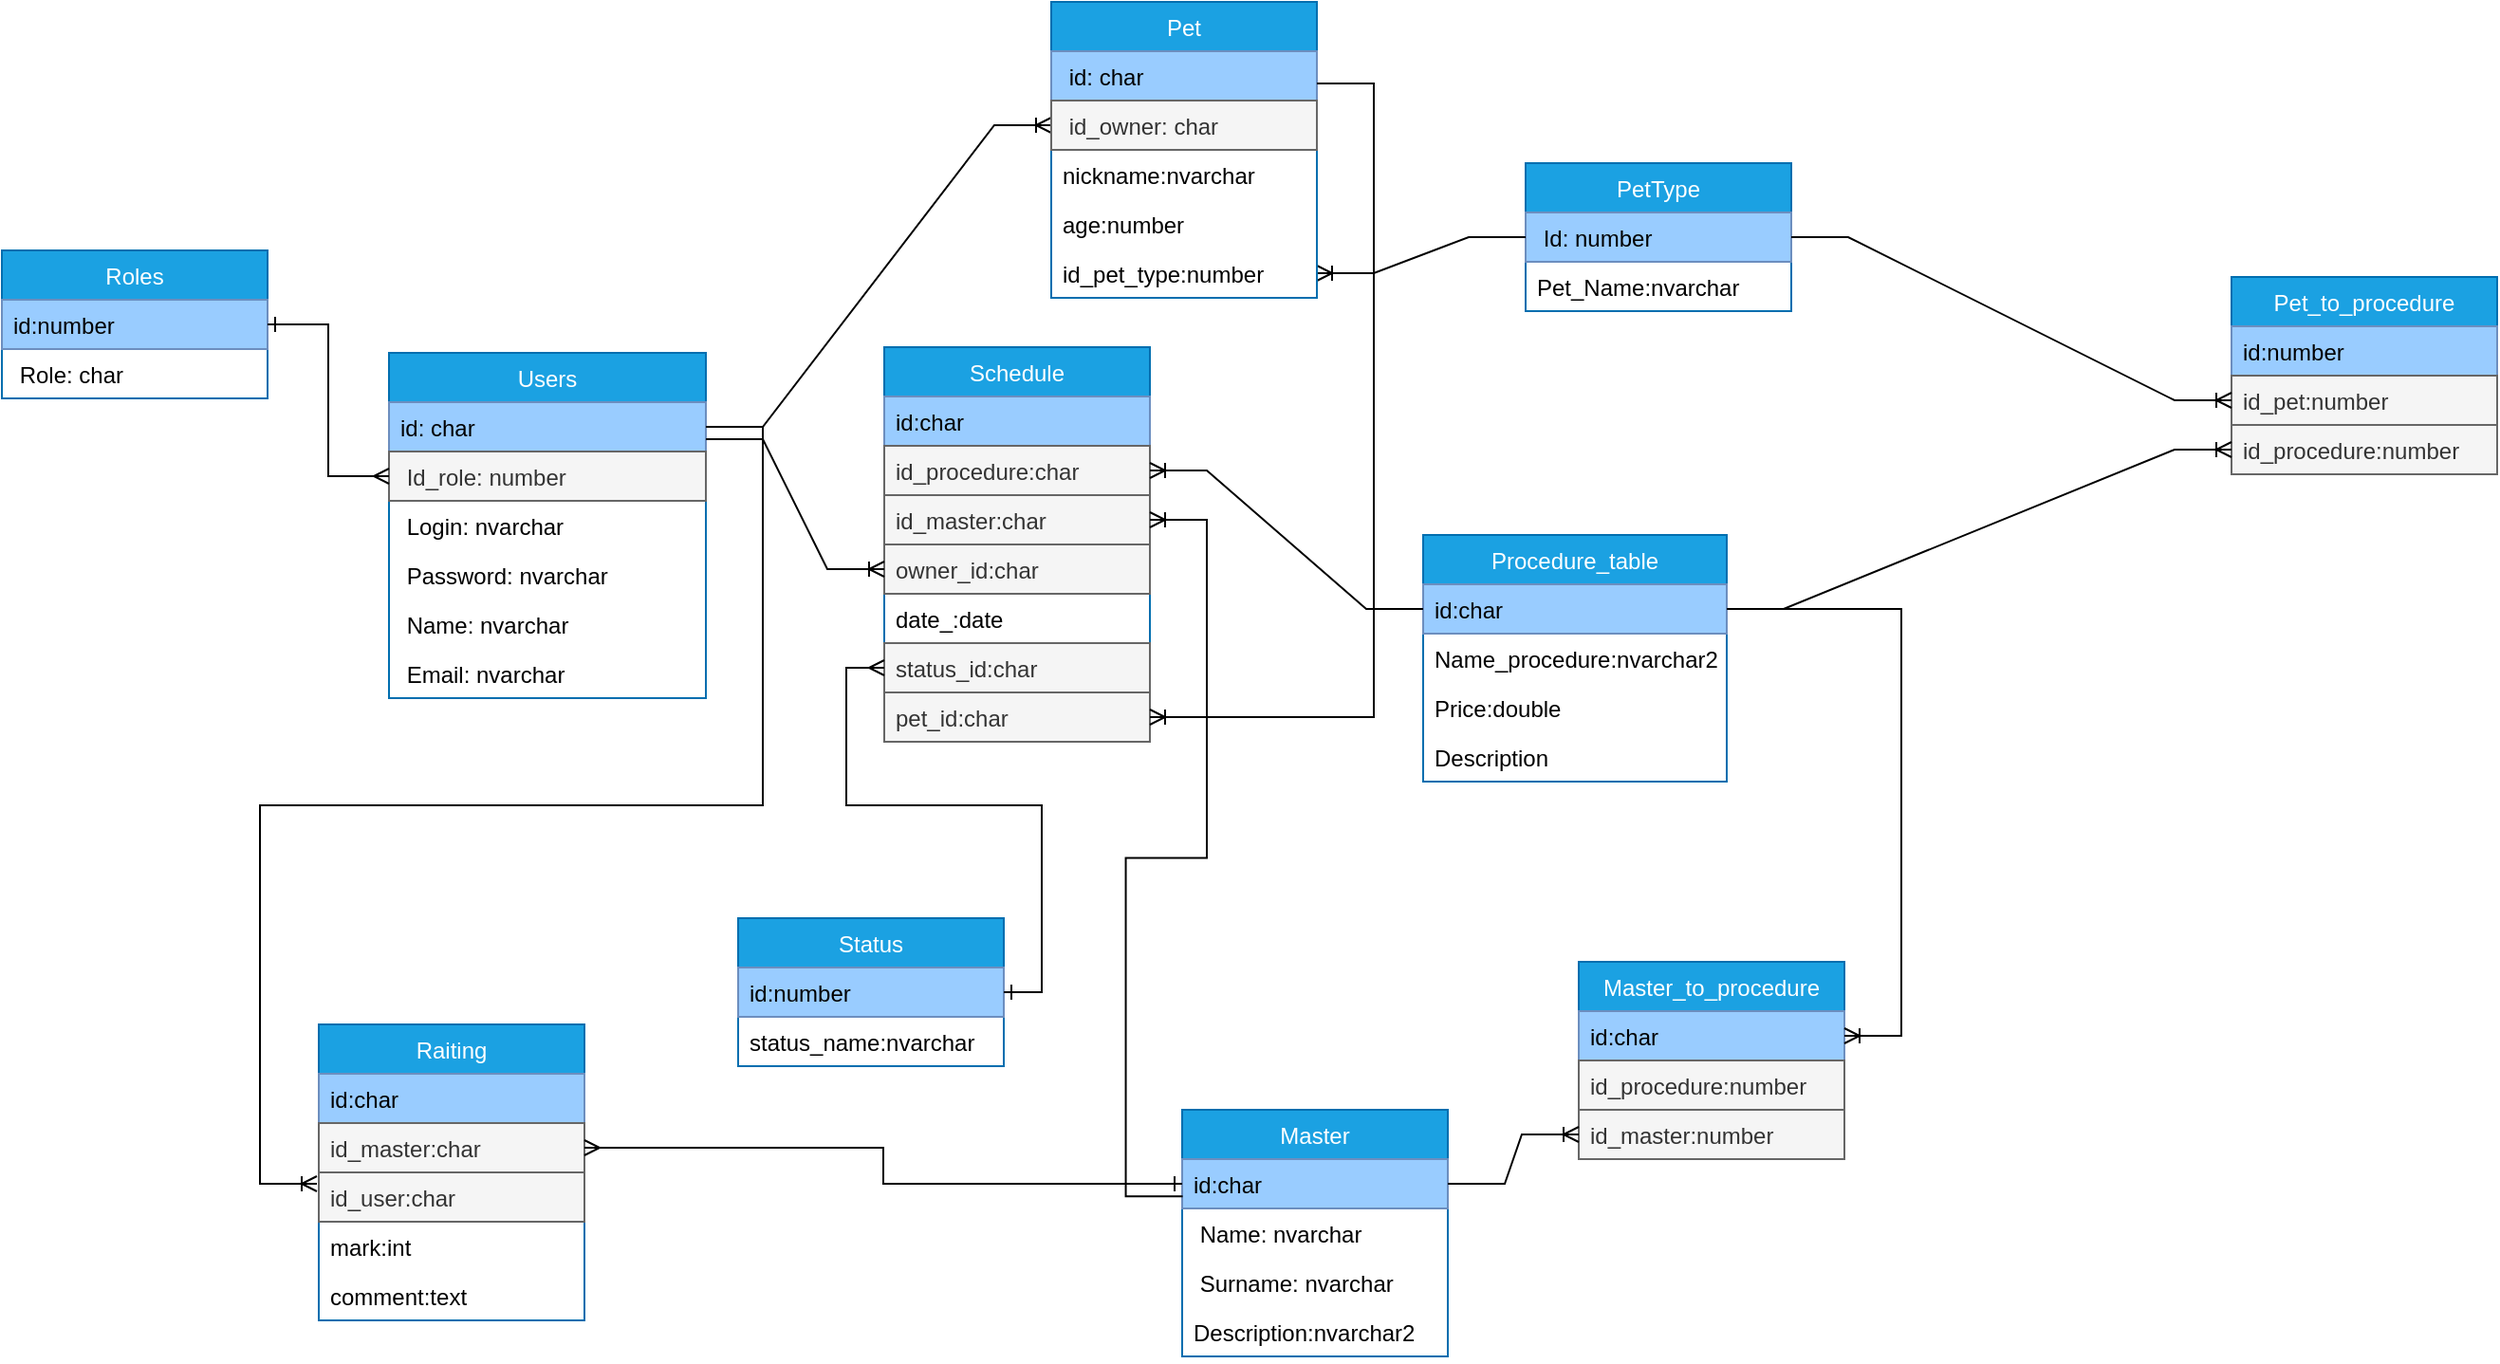 <mxfile version="21.0.10" type="device" pages="2"><diagram id="b5ycuMXc1lO04ebVyOVK" name="Page-1"><mxGraphModel dx="2415" dy="894" grid="0" gridSize="10" guides="1" tooltips="1" connect="1" arrows="1" fold="1" page="0" pageScale="1" pageWidth="850" pageHeight="1100" math="0" shadow="0"><root><mxCell id="0"/><mxCell id="1" parent="0"/><mxCell id="gU4oVA7G9D8YkGu5P2Nb-16" value="Users" style="swimlane;fontStyle=0;childLayout=stackLayout;horizontal=1;startSize=26;fillColor=#1ba1e2;horizontalStack=0;resizeParent=1;resizeParentMax=0;resizeLast=0;collapsible=0;marginBottom=0;resizable=1;sketch=0;noLabel=0;strokeColor=#006EAF;fontColor=#ffffff;container=1;resizeHeight=1;resizeWidth=1;" parent="1" vertex="1"><mxGeometry x="-242" y="395" width="167" height="182" as="geometry"><mxRectangle x="480" y="96" width="90" height="26" as="alternateBounds"/></mxGeometry></mxCell><mxCell id="gU4oVA7G9D8YkGu5P2Nb-17" value="id: char" style="text;align=left;verticalAlign=top;spacingLeft=4;spacingRight=4;overflow=hidden;rotatable=0;points=[[0,0.5],[1,0.5]];portConstraint=eastwest;strokeColor=#6c8ebf;fillColor=#99CCFF;" parent="gU4oVA7G9D8YkGu5P2Nb-16" vertex="1"><mxGeometry y="26" width="167" height="26" as="geometry"/></mxCell><mxCell id="-kkY574ol4Uvjb6KSL9y-7" value=" Id_role: number" style="text;align=left;verticalAlign=top;spacingLeft=4;spacingRight=4;overflow=hidden;rotatable=0;points=[[0,0.5],[1,0.5]];portConstraint=eastwest;fontColor=#333333;fillColor=#f5f5f5;strokeColor=#666666;" parent="gU4oVA7G9D8YkGu5P2Nb-16" vertex="1"><mxGeometry y="52" width="167" height="26" as="geometry"/></mxCell><mxCell id="-kkY574ol4Uvjb6KSL9y-10" value=" Login: nvarchar" style="text;align=left;verticalAlign=top;spacingLeft=4;spacingRight=4;overflow=hidden;rotatable=0;points=[[0,0.5],[1,0.5]];portConstraint=eastwest;" parent="gU4oVA7G9D8YkGu5P2Nb-16" vertex="1"><mxGeometry y="78" width="167" height="26" as="geometry"/></mxCell><mxCell id="-kkY574ol4Uvjb6KSL9y-11" value=" Password: nvarchar" style="text;align=left;verticalAlign=top;spacingLeft=4;spacingRight=4;overflow=hidden;rotatable=0;points=[[0,0.5],[1,0.5]];portConstraint=eastwest;" parent="gU4oVA7G9D8YkGu5P2Nb-16" vertex="1"><mxGeometry y="104" width="167" height="26" as="geometry"/></mxCell><mxCell id="gU4oVA7G9D8YkGu5P2Nb-18" value=" Name: nvarchar" style="text;align=left;verticalAlign=top;spacingLeft=4;spacingRight=4;overflow=hidden;rotatable=0;points=[[0,0.5],[1,0.5]];portConstraint=eastwest;" parent="gU4oVA7G9D8YkGu5P2Nb-16" vertex="1"><mxGeometry y="130" width="167" height="26" as="geometry"/></mxCell><mxCell id="gU4oVA7G9D8YkGu5P2Nb-48" value=" Email: nvarchar" style="text;align=left;verticalAlign=top;spacingLeft=4;spacingRight=4;overflow=hidden;rotatable=0;points=[[0,0.5],[1,0.5]];portConstraint=eastwest;" parent="gU4oVA7G9D8YkGu5P2Nb-16" vertex="1"><mxGeometry y="156" width="167" height="26" as="geometry"/></mxCell><mxCell id="gU4oVA7G9D8YkGu5P2Nb-30" value="Schedule" style="swimlane;fontStyle=0;childLayout=stackLayout;horizontal=1;startSize=26;fillColor=#1ba1e2;horizontalStack=0;resizeParent=1;resizeParentMax=0;resizeLast=0;collapsible=0;marginBottom=0;resizable=1;sketch=0;noLabel=0;strokeColor=#006EAF;fontColor=#ffffff;container=1;resizeHeight=1;resizeWidth=1;" parent="1" vertex="1"><mxGeometry x="19" y="392" width="140" height="182" as="geometry"><mxRectangle x="480" y="96" width="90" height="26" as="alternateBounds"/></mxGeometry></mxCell><mxCell id="gU4oVA7G9D8YkGu5P2Nb-31" value="id:char" style="text;align=left;verticalAlign=top;spacingLeft=4;spacingRight=4;overflow=hidden;rotatable=0;points=[[0,0.5],[1,0.5]];portConstraint=eastwest;strokeColor=#6c8ebf;fillColor=#99CCFF;" parent="gU4oVA7G9D8YkGu5P2Nb-30" vertex="1"><mxGeometry y="26" width="140" height="26" as="geometry"/></mxCell><mxCell id="gU4oVA7G9D8YkGu5P2Nb-32" value="id_procedure:char" style="text;align=left;verticalAlign=top;spacingLeft=4;spacingRight=4;overflow=hidden;rotatable=0;points=[[0,0.5],[1,0.5]];portConstraint=eastwest;fillColor=#f5f5f5;fontColor=#333333;strokeColor=#666666;" parent="gU4oVA7G9D8YkGu5P2Nb-30" vertex="1"><mxGeometry y="52" width="140" height="26" as="geometry"/></mxCell><mxCell id="gU4oVA7G9D8YkGu5P2Nb-33" value="id_master:char" style="text;align=left;verticalAlign=top;spacingLeft=4;spacingRight=4;overflow=hidden;rotatable=0;points=[[0,0.5],[1,0.5]];portConstraint=eastwest;fontColor=#333333;fillColor=#f5f5f5;strokeColor=#666666;" parent="gU4oVA7G9D8YkGu5P2Nb-30" vertex="1"><mxGeometry y="78" width="140" height="26" as="geometry"/></mxCell><mxCell id="gU4oVA7G9D8YkGu5P2Nb-34" value="owner_id:char" style="text;align=left;verticalAlign=top;spacingLeft=4;spacingRight=4;overflow=hidden;rotatable=0;points=[[0,0.5],[1,0.5]];portConstraint=eastwest;fillColor=#f5f5f5;fontColor=#333333;strokeColor=#666666;" parent="gU4oVA7G9D8YkGu5P2Nb-30" vertex="1"><mxGeometry y="104" width="140" height="26" as="geometry"/></mxCell><mxCell id="Ylq7YgBIiItVT_dg2oGM-5" value="date_:date" style="text;align=left;verticalAlign=top;spacingLeft=4;spacingRight=4;overflow=hidden;rotatable=0;points=[[0,0.5],[1,0.5]];portConstraint=eastwest;" parent="gU4oVA7G9D8YkGu5P2Nb-30" vertex="1"><mxGeometry y="130" width="140" height="26" as="geometry"/></mxCell><mxCell id="gU4oVA7G9D8YkGu5P2Nb-37" value="status_id:char" style="text;align=left;verticalAlign=top;spacingLeft=4;spacingRight=4;overflow=hidden;rotatable=0;points=[[0,0.5],[1,0.5]];portConstraint=eastwest;fillColor=#f5f5f5;fontColor=#333333;strokeColor=#666666;" parent="gU4oVA7G9D8YkGu5P2Nb-30" vertex="1"><mxGeometry y="156" width="140" height="26" as="geometry"/></mxCell><mxCell id="gU4oVA7G9D8YkGu5P2Nb-40" value="Procedure_table" style="swimlane;fontStyle=0;childLayout=stackLayout;horizontal=1;startSize=26;fillColor=#1ba1e2;horizontalStack=0;resizeParent=1;resizeParentMax=0;resizeLast=0;collapsible=0;marginBottom=0;resizable=1;sketch=0;noLabel=0;strokeColor=#006EAF;fontColor=#ffffff;container=1;resizeHeight=1;resizeWidth=1;" parent="1" vertex="1"><mxGeometry x="303" y="491" width="160" height="130" as="geometry"><mxRectangle x="480" y="96" width="90" height="26" as="alternateBounds"/></mxGeometry></mxCell><mxCell id="gU4oVA7G9D8YkGu5P2Nb-41" value="id:char" style="text;align=left;verticalAlign=top;spacingLeft=4;spacingRight=4;overflow=hidden;rotatable=0;points=[[0,0.5],[1,0.5]];portConstraint=eastwest;strokeColor=#6c8ebf;fillColor=#99CCFF;" parent="gU4oVA7G9D8YkGu5P2Nb-40" vertex="1"><mxGeometry y="26" width="160" height="26" as="geometry"/></mxCell><mxCell id="gU4oVA7G9D8YkGu5P2Nb-42" value="Name_procedure:nvarchar2" style="text;align=left;verticalAlign=top;spacingLeft=4;spacingRight=4;overflow=hidden;rotatable=0;points=[[0,0.5],[1,0.5]];portConstraint=eastwest;" parent="gU4oVA7G9D8YkGu5P2Nb-40" vertex="1"><mxGeometry y="52" width="160" height="26" as="geometry"/></mxCell><mxCell id="gU4oVA7G9D8YkGu5P2Nb-43" value="Price:double" style="text;align=left;verticalAlign=top;spacingLeft=4;spacingRight=4;overflow=hidden;rotatable=0;points=[[0,0.5],[1,0.5]];portConstraint=eastwest;" parent="gU4oVA7G9D8YkGu5P2Nb-40" vertex="1"><mxGeometry y="78" width="160" height="26" as="geometry"/></mxCell><mxCell id="gU4oVA7G9D8YkGu5P2Nb-46" value="Description" style="text;align=left;verticalAlign=top;spacingLeft=4;spacingRight=4;overflow=hidden;rotatable=0;points=[[0,0.5],[1,0.5]];portConstraint=eastwest;" parent="gU4oVA7G9D8YkGu5P2Nb-40" vertex="1"><mxGeometry y="104" width="160" height="26" as="geometry"/></mxCell><mxCell id="gU4oVA7G9D8YkGu5P2Nb-74" value="Master" style="swimlane;fontStyle=0;childLayout=stackLayout;horizontal=1;startSize=26;fillColor=#1ba1e2;horizontalStack=0;resizeParent=1;resizeParentMax=0;resizeLast=0;collapsible=0;marginBottom=0;resizable=1;sketch=0;noLabel=0;strokeColor=#006EAF;fontColor=#ffffff;container=1;resizeHeight=1;resizeWidth=1;" parent="1" vertex="1"><mxGeometry x="176" y="794" width="140" height="130" as="geometry"><mxRectangle x="480" y="96" width="90" height="26" as="alternateBounds"/></mxGeometry></mxCell><mxCell id="gU4oVA7G9D8YkGu5P2Nb-75" value="id:char" style="text;align=left;verticalAlign=top;spacingLeft=4;spacingRight=4;overflow=hidden;rotatable=0;points=[[0,0.5],[1,0.5]];portConstraint=eastwest;strokeColor=#6c8ebf;fillColor=#99CCFF;" parent="gU4oVA7G9D8YkGu5P2Nb-74" vertex="1"><mxGeometry y="26" width="140" height="26" as="geometry"/></mxCell><mxCell id="gU4oVA7G9D8YkGu5P2Nb-76" value=" Name: nvarchar" style="text;align=left;verticalAlign=top;spacingLeft=4;spacingRight=4;overflow=hidden;rotatable=0;points=[[0,0.5],[1,0.5]];portConstraint=eastwest;" parent="gU4oVA7G9D8YkGu5P2Nb-74" vertex="1"><mxGeometry y="52" width="140" height="26" as="geometry"/></mxCell><mxCell id="gU4oVA7G9D8YkGu5P2Nb-124" value=" Surname: nvarchar" style="text;align=left;verticalAlign=top;spacingLeft=4;spacingRight=4;overflow=hidden;rotatable=0;points=[[0,0.5],[1,0.5]];portConstraint=eastwest;" parent="gU4oVA7G9D8YkGu5P2Nb-74" vertex="1"><mxGeometry y="78" width="140" height="26" as="geometry"/></mxCell><mxCell id="gU4oVA7G9D8YkGu5P2Nb-78" value="Description:nvarchar2" style="text;align=left;verticalAlign=top;spacingLeft=4;spacingRight=4;overflow=hidden;rotatable=0;points=[[0,0.5],[1,0.5]];portConstraint=eastwest;" parent="gU4oVA7G9D8YkGu5P2Nb-74" vertex="1"><mxGeometry y="104" width="140" height="26" as="geometry"/></mxCell><mxCell id="lCErXYWJxV051JJBaf32-9" value="Status" style="swimlane;fontStyle=0;childLayout=stackLayout;horizontal=1;startSize=26;fillColor=#1ba1e2;horizontalStack=0;resizeParent=1;resizeParentMax=0;resizeLast=0;collapsible=0;marginBottom=0;resizable=1;sketch=0;noLabel=0;strokeColor=#006EAF;fontColor=#ffffff;container=1;resizeHeight=1;resizeWidth=1;" parent="1" vertex="1"><mxGeometry x="-58" y="693" width="140" height="78" as="geometry"><mxRectangle x="480" y="96" width="90" height="26" as="alternateBounds"/></mxGeometry></mxCell><mxCell id="lCErXYWJxV051JJBaf32-10" value="id:number" style="text;align=left;verticalAlign=top;spacingLeft=4;spacingRight=4;overflow=hidden;rotatable=0;points=[[0,0.5],[1,0.5]];portConstraint=eastwest;strokeColor=#6c8ebf;fillColor=#99CCFF;" parent="lCErXYWJxV051JJBaf32-9" vertex="1"><mxGeometry y="26" width="140" height="26" as="geometry"/></mxCell><mxCell id="lCErXYWJxV051JJBaf32-12" value="status_name:nvarchar" style="text;align=left;verticalAlign=top;spacingLeft=4;spacingRight=4;overflow=hidden;rotatable=0;points=[[0,0.5],[1,0.5]];portConstraint=eastwest;" parent="lCErXYWJxV051JJBaf32-9" vertex="1"><mxGeometry y="52" width="140" height="26" as="geometry"/></mxCell><mxCell id="lCErXYWJxV051JJBaf32-15" value="PetType" style="swimlane;fontStyle=0;childLayout=stackLayout;horizontal=1;startSize=26;fillColor=#1ba1e2;horizontalStack=0;resizeParent=1;resizeParentMax=0;resizeLast=0;collapsible=0;marginBottom=0;resizable=1;sketch=0;noLabel=0;strokeColor=#006EAF;fontColor=#ffffff;container=1;resizeHeight=1;resizeWidth=1;" parent="1" vertex="1"><mxGeometry x="357" y="295" width="140" height="78" as="geometry"><mxRectangle x="480" y="96" width="90" height="26" as="alternateBounds"/></mxGeometry></mxCell><mxCell id="lCErXYWJxV051JJBaf32-16" value=" Id: number" style="text;align=left;verticalAlign=top;spacingLeft=4;spacingRight=4;overflow=hidden;rotatable=0;points=[[0,0.5],[1,0.5]];portConstraint=eastwest;strokeColor=#6c8ebf;fillColor=#99CCFF;" parent="lCErXYWJxV051JJBaf32-15" vertex="1"><mxGeometry y="26" width="140" height="26" as="geometry"/></mxCell><mxCell id="ejR5GnNg5tb8rGhhZ-9Q-3" value="Pet_Name:nvarchar" style="text;align=left;verticalAlign=top;spacingLeft=4;spacingRight=4;overflow=hidden;rotatable=0;points=[[0,0.5],[1,0.5]];portConstraint=eastwest;" parent="lCErXYWJxV051JJBaf32-15" vertex="1"><mxGeometry y="52" width="140" height="26" as="geometry"/></mxCell><mxCell id="lCErXYWJxV051JJBaf32-40" style="edgeStyle=orthogonalEdgeStyle;rounded=0;orthogonalLoop=1;jettySize=auto;html=1;endArrow=ERone;endFill=0;startArrow=ERmany;startFill=0;exitX=0;exitY=0.5;exitDx=0;exitDy=0;entryX=1;entryY=0.5;entryDx=0;entryDy=0;" parent="1" source="gU4oVA7G9D8YkGu5P2Nb-37" target="lCErXYWJxV051JJBaf32-9" edge="1"><mxGeometry relative="1" as="geometry"><mxPoint x="157" y="326" as="sourcePoint"/><mxPoint x="-224" y="640" as="targetPoint"/></mxGeometry></mxCell><mxCell id="-kkY574ol4Uvjb6KSL9y-1" value="Roles" style="swimlane;fontStyle=0;childLayout=stackLayout;horizontal=1;startSize=26;fillColor=#1ba1e2;horizontalStack=0;resizeParent=1;resizeParentMax=0;resizeLast=0;collapsible=0;marginBottom=0;resizable=1;sketch=0;noLabel=0;strokeColor=#006EAF;fontColor=#ffffff;container=1;resizeHeight=1;resizeWidth=1;" parent="1" vertex="1"><mxGeometry x="-446" y="341" width="140" height="78" as="geometry"><mxRectangle x="480" y="96" width="90" height="26" as="alternateBounds"/></mxGeometry></mxCell><mxCell id="-kkY574ol4Uvjb6KSL9y-2" value="id:number" style="text;align=left;verticalAlign=top;spacingLeft=4;spacingRight=4;overflow=hidden;rotatable=0;points=[[0,0.5],[1,0.5]];portConstraint=eastwest;strokeColor=#6c8ebf;fillColor=#99CCFF;" parent="-kkY574ol4Uvjb6KSL9y-1" vertex="1"><mxGeometry y="26" width="140" height="26" as="geometry"/></mxCell><mxCell id="-kkY574ol4Uvjb6KSL9y-6" value=" Role: char" style="text;align=left;verticalAlign=top;spacingLeft=4;spacingRight=4;overflow=hidden;rotatable=0;points=[[0,0.5],[1,0.5]];portConstraint=eastwest;" parent="-kkY574ol4Uvjb6KSL9y-1" vertex="1"><mxGeometry y="52" width="140" height="26" as="geometry"/></mxCell><mxCell id="-kkY574ol4Uvjb6KSL9y-12" style="edgeStyle=orthogonalEdgeStyle;rounded=0;orthogonalLoop=1;jettySize=auto;html=1;exitX=1;exitY=0.5;exitDx=0;exitDy=0;entryX=0;entryY=0.5;entryDx=0;entryDy=0;startArrow=ERone;startFill=0;endArrow=ERmany;endFill=0;" parent="1" source="-kkY574ol4Uvjb6KSL9y-2" target="-kkY574ol4Uvjb6KSL9y-7" edge="1"><mxGeometry relative="1" as="geometry"/></mxCell><mxCell id="ftJ9czvspabXOx1Q81k4-1" value="Master_to_procedure" style="swimlane;fontStyle=0;childLayout=stackLayout;horizontal=1;startSize=26;fillColor=#1ba1e2;horizontalStack=0;resizeParent=1;resizeParentMax=0;resizeLast=0;collapsible=0;marginBottom=0;resizable=1;sketch=0;noLabel=0;strokeColor=#006EAF;fontColor=#ffffff;container=1;resizeHeight=1;resizeWidth=1;" parent="1" vertex="1"><mxGeometry x="385" y="716" width="140" height="104" as="geometry"><mxRectangle x="480" y="96" width="90" height="26" as="alternateBounds"/></mxGeometry></mxCell><mxCell id="ftJ9czvspabXOx1Q81k4-2" value="id:char" style="text;align=left;verticalAlign=top;spacingLeft=4;spacingRight=4;overflow=hidden;rotatable=0;points=[[0,0.5],[1,0.5]];portConstraint=eastwest;strokeColor=#6c8ebf;fillColor=#99CCFF;" parent="ftJ9czvspabXOx1Q81k4-1" vertex="1"><mxGeometry y="26" width="140" height="26" as="geometry"/></mxCell><mxCell id="ftJ9czvspabXOx1Q81k4-4" value="id_procedure:number" style="text;align=left;verticalAlign=top;spacingLeft=4;spacingRight=4;overflow=hidden;rotatable=0;points=[[0,0.5],[1,0.5]];portConstraint=eastwest;fillColor=#f5f5f5;fontColor=#333333;strokeColor=#666666;" parent="ftJ9czvspabXOx1Q81k4-1" vertex="1"><mxGeometry y="52" width="140" height="26" as="geometry"/></mxCell><mxCell id="ftJ9czvspabXOx1Q81k4-5" value="id_master:number" style="text;align=left;verticalAlign=top;spacingLeft=4;spacingRight=4;overflow=hidden;rotatable=0;points=[[0,0.5],[1,0.5]];portConstraint=eastwest;fillColor=#f5f5f5;fontColor=#333333;strokeColor=#666666;" parent="ftJ9czvspabXOx1Q81k4-1" vertex="1"><mxGeometry y="78" width="140" height="26" as="geometry"/></mxCell><mxCell id="ftJ9czvspabXOx1Q81k4-6" value="Pet_to_procedure" style="swimlane;fontStyle=0;childLayout=stackLayout;horizontal=1;startSize=26;fillColor=#1ba1e2;horizontalStack=0;resizeParent=1;resizeParentMax=0;resizeLast=0;collapsible=0;marginBottom=0;resizable=1;sketch=0;noLabel=0;strokeColor=#006EAF;fontColor=#ffffff;container=1;resizeHeight=1;resizeWidth=1;" parent="1" vertex="1"><mxGeometry x="729" y="355" width="140" height="104" as="geometry"><mxRectangle x="480" y="96" width="90" height="26" as="alternateBounds"/></mxGeometry></mxCell><mxCell id="ftJ9czvspabXOx1Q81k4-7" value="id:number" style="text;align=left;verticalAlign=top;spacingLeft=4;spacingRight=4;overflow=hidden;rotatable=0;points=[[0,0.5],[1,0.5]];portConstraint=eastwest;strokeColor=#6c8ebf;fillColor=#99CCFF;" parent="ftJ9czvspabXOx1Q81k4-6" vertex="1"><mxGeometry y="26" width="140" height="26" as="geometry"/></mxCell><mxCell id="ftJ9czvspabXOx1Q81k4-8" value="id_pet:number" style="text;align=left;verticalAlign=top;spacingLeft=4;spacingRight=4;overflow=hidden;rotatable=0;points=[[0,0.5],[1,0.5]];portConstraint=eastwest;fillColor=#f5f5f5;fontColor=#333333;strokeColor=#666666;" parent="ftJ9czvspabXOx1Q81k4-6" vertex="1"><mxGeometry y="52" width="140" height="26" as="geometry"/></mxCell><mxCell id="ftJ9czvspabXOx1Q81k4-9" value="id_procedure:number" style="text;align=left;verticalAlign=top;spacingLeft=4;spacingRight=4;overflow=hidden;rotatable=0;points=[[0,0.5],[1,0.5]];portConstraint=eastwest;fillColor=#f5f5f5;fontColor=#333333;strokeColor=#666666;" parent="ftJ9czvspabXOx1Q81k4-6" vertex="1"><mxGeometry y="78" width="140" height="26" as="geometry"/></mxCell><mxCell id="ftJ9czvspabXOx1Q81k4-14" value="" style="edgeStyle=entityRelationEdgeStyle;fontSize=12;html=1;endArrow=ERoneToMany;rounded=0;exitX=0;exitY=0.5;exitDx=0;exitDy=0;entryX=1;entryY=0.5;entryDx=0;entryDy=0;" parent="1" source="lCErXYWJxV051JJBaf32-16" target="gU4oVA7G9D8YkGu5P2Nb-125" edge="1"><mxGeometry width="100" height="100" relative="1" as="geometry"><mxPoint x="710" y="276" as="sourcePoint"/><mxPoint x="948" y="228" as="targetPoint"/></mxGeometry></mxCell><mxCell id="ftJ9czvspabXOx1Q81k4-15" value="" style="edgeStyle=entityRelationEdgeStyle;fontSize=12;html=1;endArrow=ERoneToMany;rounded=0;startArrow=none;exitX=1;exitY=0.5;exitDx=0;exitDy=0;entryX=0;entryY=0.5;entryDx=0;entryDy=0;" parent="1" source="gU4oVA7G9D8YkGu5P2Nb-17" target="gU4oVA7G9D8YkGu5P2Nb-108" edge="1"><mxGeometry width="100" height="100" relative="1" as="geometry"><mxPoint x="-8" y="230" as="sourcePoint"/><mxPoint x="568" y="173" as="targetPoint"/></mxGeometry></mxCell><mxCell id="gU4oVA7G9D8YkGu5P2Nb-50" value="Pet" style="swimlane;fontStyle=0;childLayout=stackLayout;horizontal=1;startSize=26;fillColor=#1ba1e2;horizontalStack=0;resizeParent=1;resizeParentMax=0;resizeLast=0;collapsible=0;marginBottom=0;resizable=1;sketch=0;noLabel=0;strokeColor=#006EAF;fontColor=#ffffff;container=1;resizeHeight=1;resizeWidth=1;" parent="1" vertex="1"><mxGeometry x="107" y="210" width="140" height="156" as="geometry"><mxRectangle x="480" y="96" width="90" height="26" as="alternateBounds"/></mxGeometry></mxCell><mxCell id="gU4oVA7G9D8YkGu5P2Nb-51" value=" id: char" style="text;align=left;verticalAlign=top;spacingLeft=4;spacingRight=4;overflow=hidden;rotatable=0;points=[[0,0.5],[1,0.5]];portConstraint=eastwest;strokeColor=#6c8ebf;fillColor=#99CCFF;" parent="gU4oVA7G9D8YkGu5P2Nb-50" vertex="1"><mxGeometry y="26" width="140" height="26" as="geometry"/></mxCell><mxCell id="gU4oVA7G9D8YkGu5P2Nb-108" value=" id_owner: char" style="text;align=left;verticalAlign=top;spacingLeft=4;spacingRight=4;overflow=hidden;rotatable=0;points=[[0,0.5],[1,0.5]];portConstraint=eastwest;fillColor=#f5f5f5;fontColor=#333333;strokeColor=#666666;" parent="gU4oVA7G9D8YkGu5P2Nb-50" vertex="1"><mxGeometry y="52" width="140" height="26" as="geometry"/></mxCell><mxCell id="gU4oVA7G9D8YkGu5P2Nb-123" value="nickname:nvarchar" style="text;align=left;verticalAlign=top;spacingLeft=4;spacingRight=4;overflow=hidden;rotatable=0;points=[[0,0.5],[1,0.5]];portConstraint=eastwest;" parent="gU4oVA7G9D8YkGu5P2Nb-50" vertex="1"><mxGeometry y="78" width="140" height="26" as="geometry"/></mxCell><mxCell id="ejR5GnNg5tb8rGhhZ-9Q-1" value="age:number" style="text;align=left;verticalAlign=top;spacingLeft=4;spacingRight=4;overflow=hidden;rotatable=0;points=[[0,0.5],[1,0.5]];portConstraint=eastwest;" parent="gU4oVA7G9D8YkGu5P2Nb-50" vertex="1"><mxGeometry y="104" width="140" height="26" as="geometry"/></mxCell><mxCell id="gU4oVA7G9D8YkGu5P2Nb-125" value="id_pet_type:number" style="text;align=left;verticalAlign=top;spacingLeft=4;spacingRight=4;overflow=hidden;rotatable=0;points=[[0,0.5],[1,0.5]];portConstraint=eastwest;" parent="gU4oVA7G9D8YkGu5P2Nb-50" vertex="1"><mxGeometry y="130" width="140" height="26" as="geometry"/></mxCell><mxCell id="ftJ9czvspabXOx1Q81k4-17" value="" style="edgeStyle=entityRelationEdgeStyle;fontSize=12;html=1;endArrow=ERoneToMany;rounded=0;entryX=0;entryY=0.5;entryDx=0;entryDy=0;exitX=1;exitY=0.25;exitDx=0;exitDy=0;" parent="1" source="gU4oVA7G9D8YkGu5P2Nb-16" target="gU4oVA7G9D8YkGu5P2Nb-34" edge="1"><mxGeometry width="100" height="100" relative="1" as="geometry"><mxPoint x="26" y="361" as="sourcePoint"/><mxPoint x="126" y="261" as="targetPoint"/></mxGeometry></mxCell><mxCell id="ftJ9czvspabXOx1Q81k4-18" value="" style="edgeStyle=entityRelationEdgeStyle;fontSize=12;html=1;endArrow=ERoneToMany;rounded=0;entryX=1;entryY=0.5;entryDx=0;entryDy=0;exitX=0.002;exitY=0.754;exitDx=0;exitDy=0;exitPerimeter=0;" parent="1" source="gU4oVA7G9D8YkGu5P2Nb-75" target="gU4oVA7G9D8YkGu5P2Nb-30" edge="1"><mxGeometry width="100" height="100" relative="1" as="geometry"><mxPoint x="294" y="545" as="sourcePoint"/><mxPoint x="394" y="445" as="targetPoint"/></mxGeometry></mxCell><mxCell id="ftJ9czvspabXOx1Q81k4-19" value="" style="edgeStyle=entityRelationEdgeStyle;fontSize=12;html=1;endArrow=ERoneToMany;rounded=0;exitX=1;exitY=0.5;exitDx=0;exitDy=0;entryX=0;entryY=0.5;entryDx=0;entryDy=0;" parent="1" source="lCErXYWJxV051JJBaf32-15" target="ftJ9czvspabXOx1Q81k4-8" edge="1"><mxGeometry width="100" height="100" relative="1" as="geometry"><mxPoint x="543" y="588" as="sourcePoint"/><mxPoint x="631" y="406" as="targetPoint"/></mxGeometry></mxCell><mxCell id="ftJ9czvspabXOx1Q81k4-20" value="" style="edgeStyle=entityRelationEdgeStyle;fontSize=12;html=1;endArrow=ERoneToMany;rounded=0;entryX=0;entryY=0.5;entryDx=0;entryDy=0;exitX=1;exitY=0.5;exitDx=0;exitDy=0;" parent="1" source="gU4oVA7G9D8YkGu5P2Nb-41" target="ftJ9czvspabXOx1Q81k4-9" edge="1"><mxGeometry width="100" height="100" relative="1" as="geometry"><mxPoint x="640" y="559" as="sourcePoint"/><mxPoint x="740" y="459" as="targetPoint"/></mxGeometry></mxCell><mxCell id="ftJ9czvspabXOx1Q81k4-21" value="" style="edgeStyle=entityRelationEdgeStyle;fontSize=12;html=1;endArrow=ERoneToMany;rounded=0;" parent="1" source="gU4oVA7G9D8YkGu5P2Nb-41" target="ftJ9czvspabXOx1Q81k4-2" edge="1"><mxGeometry width="100" height="100" relative="1" as="geometry"><mxPoint x="420" y="652" as="sourcePoint"/><mxPoint x="882" y="759" as="targetPoint"/></mxGeometry></mxCell><mxCell id="ftJ9czvspabXOx1Q81k4-22" value="" style="edgeStyle=entityRelationEdgeStyle;fontSize=12;html=1;endArrow=ERoneToMany;rounded=0;exitX=1;exitY=0.5;exitDx=0;exitDy=0;entryX=0;entryY=0.5;entryDx=0;entryDy=0;" parent="1" source="gU4oVA7G9D8YkGu5P2Nb-75" target="ftJ9czvspabXOx1Q81k4-5" edge="1"><mxGeometry width="100" height="100" relative="1" as="geometry"><mxPoint x="276" y="624" as="sourcePoint"/><mxPoint x="374" y="692" as="targetPoint"/></mxGeometry></mxCell><mxCell id="ftJ9czvspabXOx1Q81k4-25" value="" style="edgeStyle=entityRelationEdgeStyle;fontSize=12;html=1;endArrow=ERoneToMany;rounded=0;entryX=1;entryY=0.5;entryDx=0;entryDy=0;exitX=0;exitY=0.5;exitDx=0;exitDy=0;" parent="1" source="gU4oVA7G9D8YkGu5P2Nb-41" target="gU4oVA7G9D8YkGu5P2Nb-32" edge="1"><mxGeometry width="100" height="100" relative="1" as="geometry"><mxPoint x="485" y="536" as="sourcePoint"/><mxPoint x="296" y="482" as="targetPoint"/></mxGeometry></mxCell><mxCell id="2PCBA1OU6B-kmUgsz-KW-1" value="Raiting" style="swimlane;fontStyle=0;childLayout=stackLayout;horizontal=1;startSize=26;fillColor=#1ba1e2;horizontalStack=0;resizeParent=1;resizeParentMax=0;resizeLast=0;collapsible=0;marginBottom=0;resizable=1;sketch=0;noLabel=0;strokeColor=#006EAF;fontColor=#ffffff;container=1;resizeHeight=1;resizeWidth=1;" parent="1" vertex="1"><mxGeometry x="-279" y="749" width="140" height="156" as="geometry"><mxRectangle x="480" y="96" width="90" height="26" as="alternateBounds"/></mxGeometry></mxCell><mxCell id="2PCBA1OU6B-kmUgsz-KW-2" value="id:char" style="text;align=left;verticalAlign=top;spacingLeft=4;spacingRight=4;overflow=hidden;rotatable=0;points=[[0,0.5],[1,0.5]];portConstraint=eastwest;strokeColor=#6c8ebf;fillColor=#99CCFF;" parent="2PCBA1OU6B-kmUgsz-KW-1" vertex="1"><mxGeometry y="26" width="140" height="26" as="geometry"/></mxCell><mxCell id="2PCBA1OU6B-kmUgsz-KW-4" value="id_master:char" style="text;align=left;verticalAlign=top;spacingLeft=4;spacingRight=4;overflow=hidden;rotatable=0;points=[[0,0.5],[1,0.5]];portConstraint=eastwest;fontColor=#333333;fillColor=#f5f5f5;strokeColor=#666666;" parent="2PCBA1OU6B-kmUgsz-KW-1" vertex="1"><mxGeometry y="52" width="140" height="26" as="geometry"/></mxCell><mxCell id="2PCBA1OU6B-kmUgsz-KW-5" value="id_user:char" style="text;align=left;verticalAlign=top;spacingLeft=4;spacingRight=4;overflow=hidden;rotatable=0;points=[[0,0.5],[1,0.5]];portConstraint=eastwest;fillColor=#f5f5f5;fontColor=#333333;strokeColor=#666666;" parent="2PCBA1OU6B-kmUgsz-KW-1" vertex="1"><mxGeometry y="78" width="140" height="26" as="geometry"/></mxCell><mxCell id="2PCBA1OU6B-kmUgsz-KW-6" value="mark:int" style="text;align=left;verticalAlign=top;spacingLeft=4;spacingRight=4;overflow=hidden;rotatable=0;points=[[0,0.5],[1,0.5]];portConstraint=eastwest;" parent="2PCBA1OU6B-kmUgsz-KW-1" vertex="1"><mxGeometry y="104" width="140" height="26" as="geometry"/></mxCell><mxCell id="S_qy-TUskhouk-Fbopq6-3" value="comment:text" style="text;align=left;verticalAlign=top;spacingLeft=4;spacingRight=4;overflow=hidden;rotatable=0;points=[[0,0.5],[1,0.5]];portConstraint=eastwest;" parent="2PCBA1OU6B-kmUgsz-KW-1" vertex="1"><mxGeometry y="130" width="140" height="26" as="geometry"/></mxCell><mxCell id="S_qy-TUskhouk-Fbopq6-5" style="edgeStyle=orthogonalEdgeStyle;rounded=0;orthogonalLoop=1;jettySize=auto;html=1;entryX=0;entryY=0.5;entryDx=0;entryDy=0;endArrow=ERone;endFill=0;startArrow=ERmany;startFill=0;exitX=1;exitY=0.5;exitDx=0;exitDy=0;" parent="1" source="2PCBA1OU6B-kmUgsz-KW-4" target="gU4oVA7G9D8YkGu5P2Nb-75" edge="1"><mxGeometry relative="1" as="geometry"><mxPoint x="-250" y="788" as="sourcePoint"/><mxPoint x="14" y="790.0" as="targetPoint"/></mxGeometry></mxCell><mxCell id="S_qy-TUskhouk-Fbopq6-16" value="" style="edgeStyle=entityRelationEdgeStyle;fontSize=12;html=1;endArrow=ERoneToMany;rounded=0;exitX=1;exitY=0.5;exitDx=0;exitDy=0;" parent="1" source="gU4oVA7G9D8YkGu5P2Nb-17" edge="1"><mxGeometry width="100" height="100" relative="1" as="geometry"><mxPoint x="-246" y="361" as="sourcePoint"/><mxPoint x="-280" y="833" as="targetPoint"/></mxGeometry></mxCell><mxCell id="znnx8NjrQmPHBnMGnBdf-1" value="pet_id:char" style="text;align=left;verticalAlign=top;spacingLeft=4;spacingRight=4;overflow=hidden;rotatable=0;points=[[0,0.5],[1,0.5]];portConstraint=eastwest;fillColor=#f5f5f5;fontColor=#333333;strokeColor=#666666;" vertex="1" parent="1"><mxGeometry x="19" y="574" width="140" height="26" as="geometry"/></mxCell><mxCell id="znnx8NjrQmPHBnMGnBdf-2" value="" style="edgeStyle=entityRelationEdgeStyle;fontSize=12;html=1;endArrow=ERoneToMany;rounded=0;entryX=1;entryY=0.5;entryDx=0;entryDy=0;" edge="1" parent="1" target="znnx8NjrQmPHBnMGnBdf-1"><mxGeometry width="100" height="100" relative="1" as="geometry"><mxPoint x="247" y="253" as="sourcePoint"/><mxPoint x="347" y="153" as="targetPoint"/></mxGeometry></mxCell></root></mxGraphModel></diagram><diagram id="HJT_NCuzKPNpQE3BgsTk" name="Page-2"><mxGraphModel dx="1429" dy="601" grid="1" gridSize="10" guides="1" tooltips="1" connect="1" arrows="1" fold="1" page="1" pageScale="1" pageWidth="850" pageHeight="1100" math="0" shadow="0"><root><mxCell id="X-_i-ixzB0UfuhP9x-02-0"/><mxCell id="X-_i-ixzB0UfuhP9x-02-1" parent="X-_i-ixzB0UfuhP9x-02-0"/><mxCell id="X-_i-ixzB0UfuhP9x-02-2" value="" style="whiteSpace=wrap;html=1;" vertex="1" parent="X-_i-ixzB0UfuhP9x-02-1"><mxGeometry x="360" y="280" width="120" height="60" as="geometry"/></mxCell></root></mxGraphModel></diagram></mxfile>